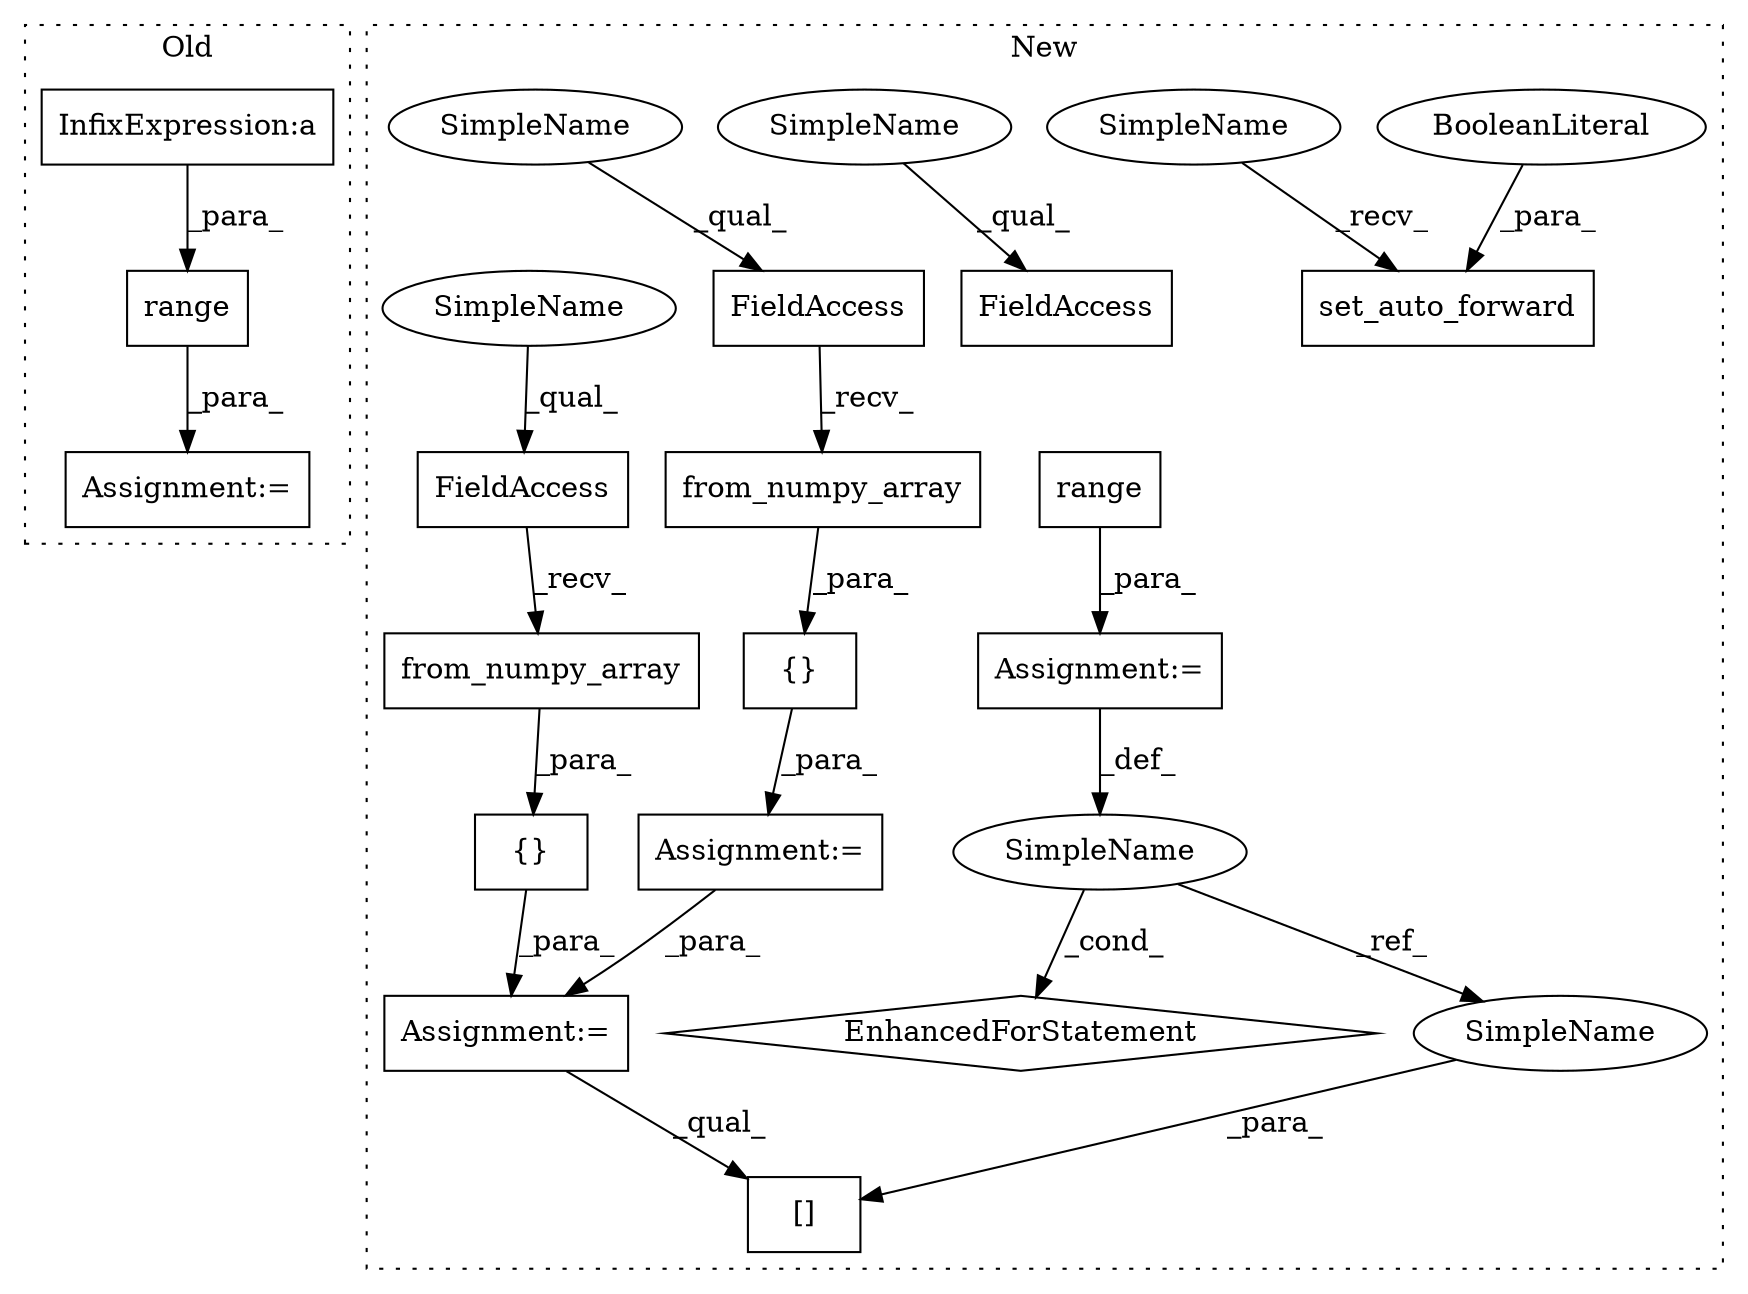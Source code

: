 digraph G {
subgraph cluster0 {
1 [label="range" a="32" s="5573,5606" l="6,1" shape="box"];
3 [label="InfixExpression:a" a="27" s="5589" l="3" shape="box"];
8 [label="Assignment:=" a="7" s="5566" l="50" shape="box"];
label = "Old";
style="dotted";
}
subgraph cluster1 {
2 [label="set_auto_forward" a="32" s="5820,5841" l="17,1" shape="box"];
4 [label="FieldAccess" a="22" s="5578" l="14" shape="box"];
5 [label="FieldAccess" a="22" s="5511" l="14" shape="box"];
6 [label="FieldAccess" a="22" s="5677" l="14" shape="box"];
7 [label="BooleanLiteral" a="9" s="5837" l="4" shape="ellipse"];
9 [label="from_numpy_array" a="32" s="5526,5544" l="17,1" shape="box"];
10 [label="{}" a="4" s="5510,5545" l="1,1" shape="box"];
11 [label="[]" a="2" s="6406,6413" l="6,1" shape="box"];
12 [label="{}" a="4" s="5577,5613" l="1,1" shape="box"];
13 [label="SimpleName" a="42" s="6313" l="1" shape="ellipse"];
14 [label="EnhancedForStatement" a="70" s="6256,6334" l="53,2" shape="diamond"];
15 [label="range" a="32" s="6317,6333" l="6,1" shape="box"];
16 [label="Assignment:=" a="7" s="5500" l="1" shape="box"];
17 [label="Assignment:=" a="7" s="5566" l="2" shape="box"];
18 [label="Assignment:=" a="7" s="6256,6334" l="53,2" shape="box"];
19 [label="from_numpy_array" a="32" s="5593,5612" l="17,1" shape="box"];
20 [label="SimpleName" a="42" s="6412" l="1" shape="ellipse"];
21 [label="SimpleName" a="42" s="5813" l="6" shape="ellipse"];
22 [label="SimpleName" a="42" s="5677" l="6" shape="ellipse"];
23 [label="SimpleName" a="42" s="5511" l="6" shape="ellipse"];
24 [label="SimpleName" a="42" s="5578" l="6" shape="ellipse"];
label = "New";
style="dotted";
}
1 -> 8 [label="_para_"];
3 -> 1 [label="_para_"];
4 -> 19 [label="_recv_"];
5 -> 9 [label="_recv_"];
7 -> 2 [label="_para_"];
9 -> 10 [label="_para_"];
10 -> 16 [label="_para_"];
12 -> 17 [label="_para_"];
13 -> 20 [label="_ref_"];
13 -> 14 [label="_cond_"];
15 -> 18 [label="_para_"];
16 -> 17 [label="_para_"];
17 -> 11 [label="_qual_"];
18 -> 13 [label="_def_"];
19 -> 12 [label="_para_"];
20 -> 11 [label="_para_"];
21 -> 2 [label="_recv_"];
22 -> 6 [label="_qual_"];
23 -> 5 [label="_qual_"];
24 -> 4 [label="_qual_"];
}